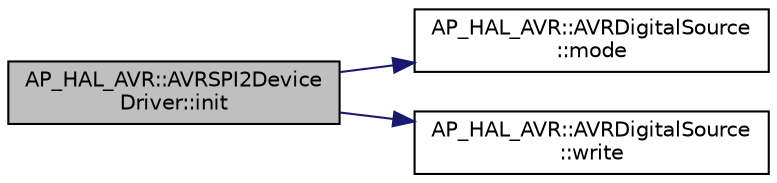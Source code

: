 digraph "AP_HAL_AVR::AVRSPI2DeviceDriver::init"
{
 // INTERACTIVE_SVG=YES
  edge [fontname="Helvetica",fontsize="10",labelfontname="Helvetica",labelfontsize="10"];
  node [fontname="Helvetica",fontsize="10",shape=record];
  rankdir="LR";
  Node1 [label="AP_HAL_AVR::AVRSPI2Device\lDriver::init",height=0.2,width=0.4,color="black", fillcolor="grey75", style="filled" fontcolor="black"];
  Node1 -> Node2 [color="midnightblue",fontsize="10",style="solid",fontname="Helvetica"];
  Node2 [label="AP_HAL_AVR::AVRDigitalSource\l::mode",height=0.2,width=0.4,color="black", fillcolor="white", style="filled",URL="$classAP__HAL__AVR_1_1AVRDigitalSource.html#ad516134dcd958df7476e9b1a9928cf70"];
  Node1 -> Node3 [color="midnightblue",fontsize="10",style="solid",fontname="Helvetica"];
  Node3 [label="AP_HAL_AVR::AVRDigitalSource\l::write",height=0.2,width=0.4,color="black", fillcolor="white", style="filled",URL="$classAP__HAL__AVR_1_1AVRDigitalSource.html#aa065a455fc3c86c97d8479373e88eadd"];
}
